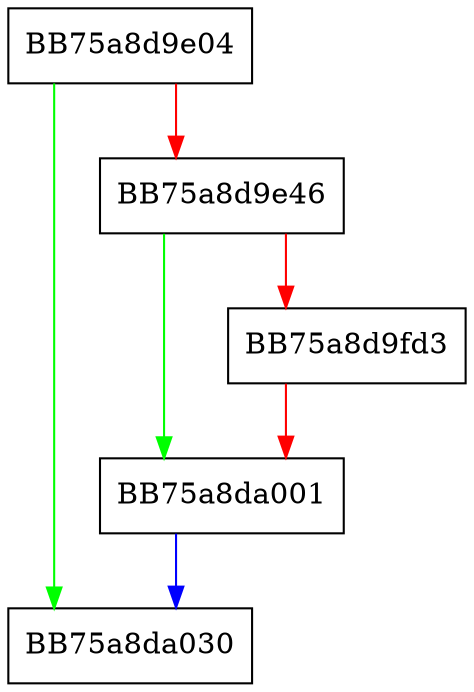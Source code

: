 digraph set_configuration {
  node [shape="box"];
  graph [splines=ortho];
  BB75a8d9e04 -> BB75a8da030 [color="green"];
  BB75a8d9e04 -> BB75a8d9e46 [color="red"];
  BB75a8d9e46 -> BB75a8da001 [color="green"];
  BB75a8d9e46 -> BB75a8d9fd3 [color="red"];
  BB75a8d9fd3 -> BB75a8da001 [color="red"];
  BB75a8da001 -> BB75a8da030 [color="blue"];
}